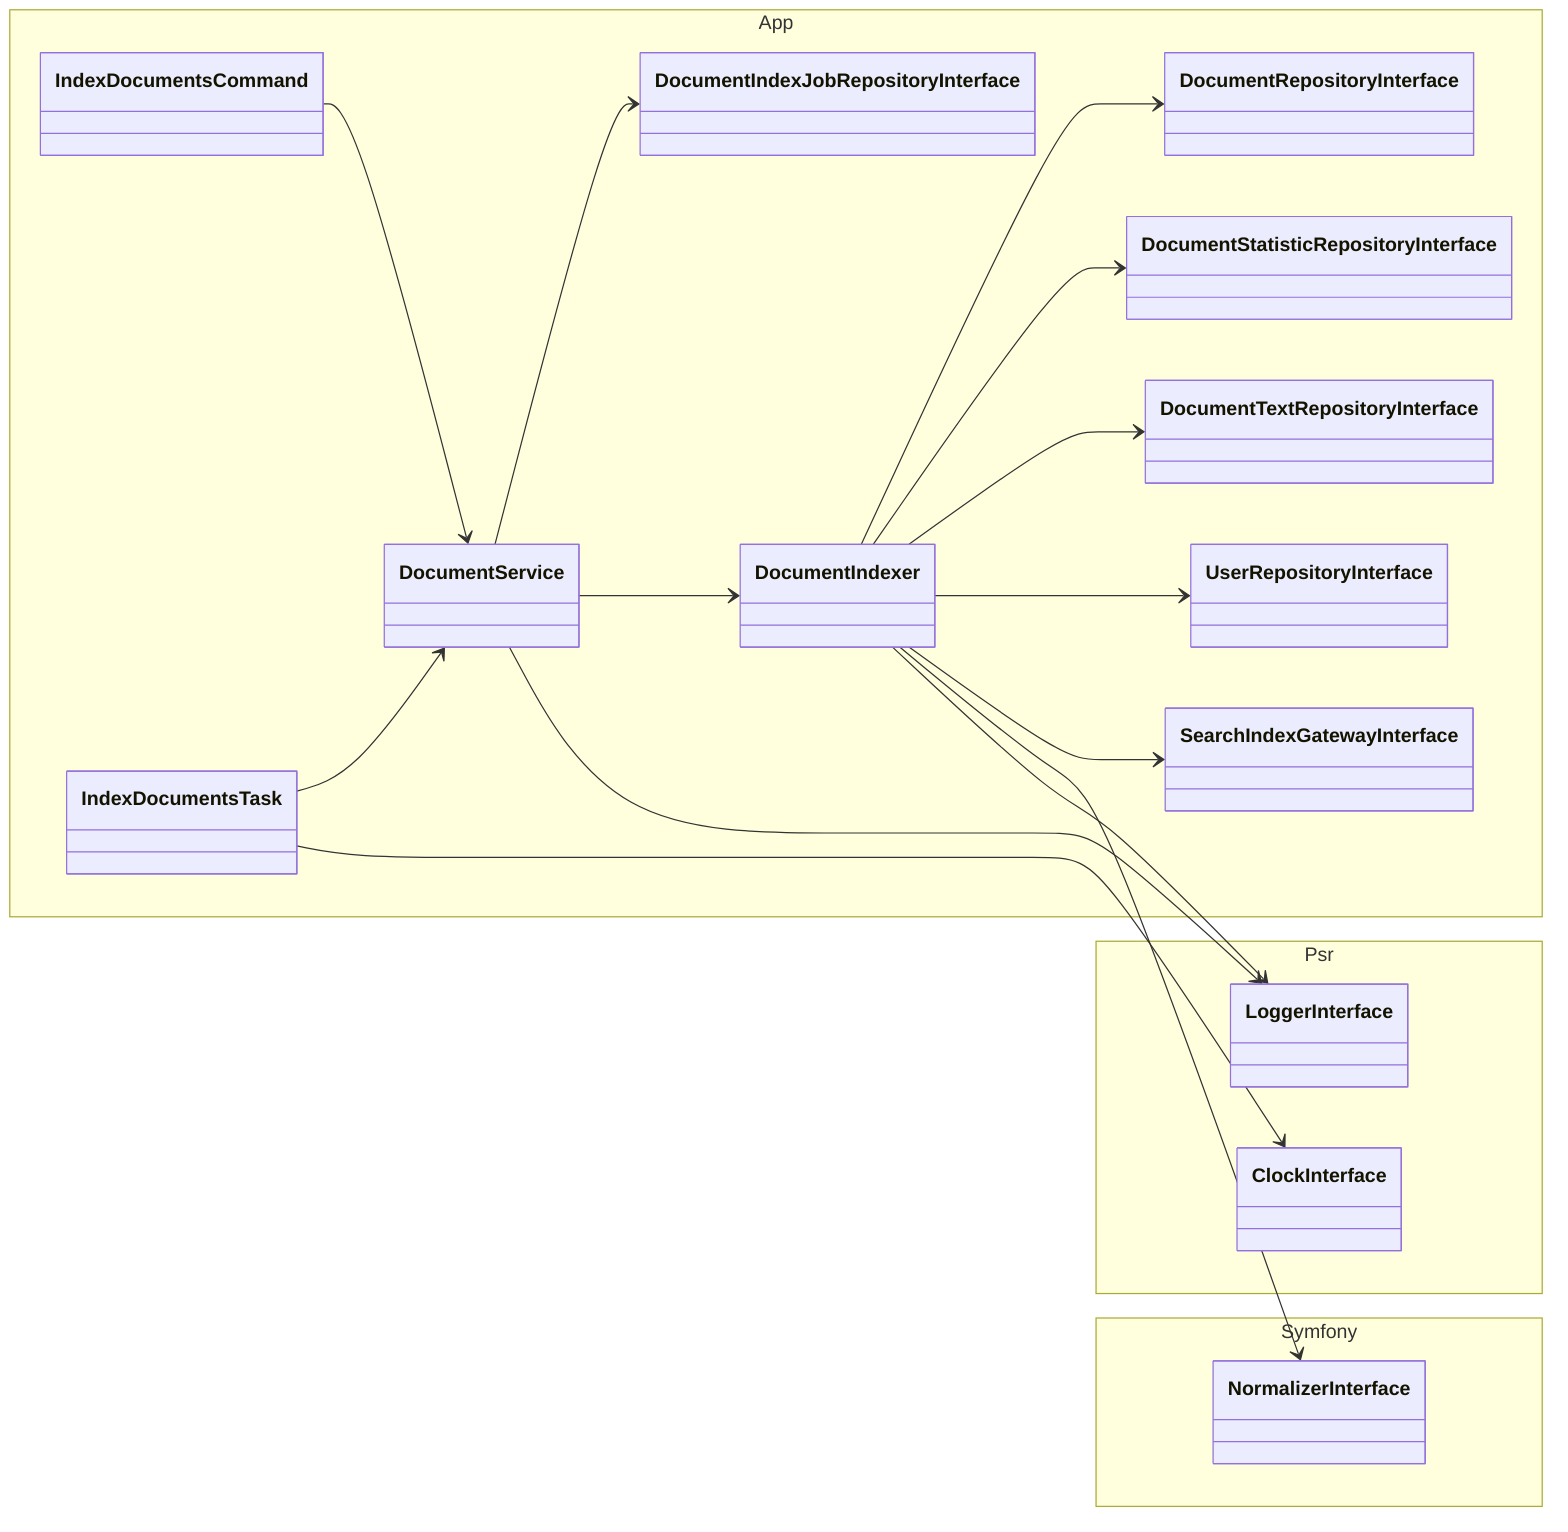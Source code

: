 classDiagram
direction LR
	namespace App {
        class IndexDocumentsCommand
        class IndexDocumentsTask
        class DocumentService
        class DocumentIndexJobRepositoryInterface
        class DocumentIndexer
        class DocumentRepositoryInterface
        class DocumentStatisticRepositoryInterface
        class DocumentTextRepositoryInterface
        class UserRepositoryInterface
        class SearchIndexGatewayInterface
	}
	namespace Psr {
        class ClockInterface
        class LoggerInterface
	}
	namespace Symfony {
        class NormalizerInterface
	}

    IndexDocumentsCommand --> DocumentService
    IndexDocumentsTask --> DocumentService
    IndexDocumentsTask --> ClockInterface
    DocumentService --> DocumentIndexJobRepositoryInterface
    DocumentService --> DocumentIndexer
    DocumentService --> LoggerInterface
    DocumentIndexer --> DocumentRepositoryInterface
    DocumentIndexer --> DocumentStatisticRepositoryInterface
    DocumentIndexer --> DocumentTextRepositoryInterface
    DocumentIndexer --> UserRepositoryInterface
    DocumentIndexer --> SearchIndexGatewayInterface
    DocumentIndexer --> NormalizerInterface
    DocumentIndexer --> LoggerInterface